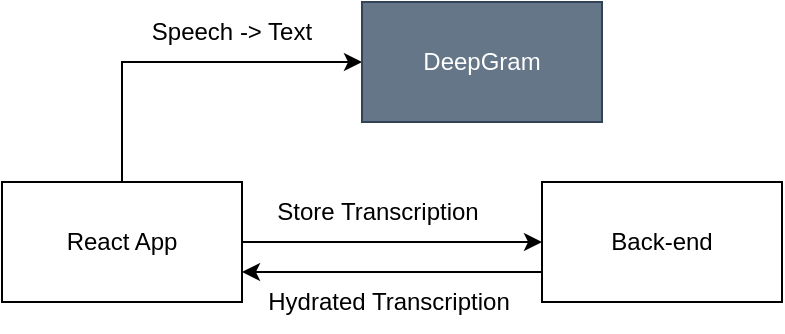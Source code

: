<mxfile version="27.0.9">
  <diagram name="Page-1" id="9rbPrN32QuSk9-W0qlKk">
    <mxGraphModel dx="1106" dy="759" grid="1" gridSize="10" guides="1" tooltips="1" connect="1" arrows="1" fold="1" page="1" pageScale="1" pageWidth="1700" pageHeight="1100" math="0" shadow="0">
      <root>
        <mxCell id="0" />
        <mxCell id="1" parent="0" />
        <mxCell id="cARIRFYykQStAHjUf8yy-5" style="edgeStyle=orthogonalEdgeStyle;rounded=0;orthogonalLoop=1;jettySize=auto;html=1;exitX=1;exitY=0.5;exitDx=0;exitDy=0;" edge="1" parent="1" source="cARIRFYykQStAHjUf8yy-1" target="cARIRFYykQStAHjUf8yy-4">
          <mxGeometry relative="1" as="geometry" />
        </mxCell>
        <mxCell id="cARIRFYykQStAHjUf8yy-6" style="edgeStyle=orthogonalEdgeStyle;rounded=0;orthogonalLoop=1;jettySize=auto;html=1;exitX=0.5;exitY=0;exitDx=0;exitDy=0;entryX=0;entryY=0.5;entryDx=0;entryDy=0;" edge="1" parent="1" source="cARIRFYykQStAHjUf8yy-1" target="cARIRFYykQStAHjUf8yy-2">
          <mxGeometry relative="1" as="geometry" />
        </mxCell>
        <mxCell id="cARIRFYykQStAHjUf8yy-1" value="React App" style="rounded=0;whiteSpace=wrap;html=1;" vertex="1" parent="1">
          <mxGeometry x="290" y="310" width="120" height="60" as="geometry" />
        </mxCell>
        <mxCell id="cARIRFYykQStAHjUf8yy-2" value="DeepGram" style="rounded=0;whiteSpace=wrap;html=1;fillColor=#647687;strokeColor=#314354;fontColor=#ffffff;" vertex="1" parent="1">
          <mxGeometry x="470" y="220" width="120" height="60" as="geometry" />
        </mxCell>
        <mxCell id="cARIRFYykQStAHjUf8yy-11" style="edgeStyle=orthogonalEdgeStyle;rounded=0;orthogonalLoop=1;jettySize=auto;html=1;exitX=0;exitY=0.75;exitDx=0;exitDy=0;entryX=1;entryY=0.75;entryDx=0;entryDy=0;" edge="1" parent="1" source="cARIRFYykQStAHjUf8yy-4" target="cARIRFYykQStAHjUf8yy-1">
          <mxGeometry relative="1" as="geometry" />
        </mxCell>
        <mxCell id="cARIRFYykQStAHjUf8yy-4" value="Back-end" style="rounded=0;whiteSpace=wrap;html=1;" vertex="1" parent="1">
          <mxGeometry x="560" y="310" width="120" height="60" as="geometry" />
        </mxCell>
        <mxCell id="cARIRFYykQStAHjUf8yy-7" value="Speech -&amp;gt; Text" style="text;html=1;align=center;verticalAlign=middle;whiteSpace=wrap;rounded=0;" vertex="1" parent="1">
          <mxGeometry x="360" y="220" width="90" height="30" as="geometry" />
        </mxCell>
        <mxCell id="cARIRFYykQStAHjUf8yy-8" value="Store Transcription" style="text;html=1;align=center;verticalAlign=middle;whiteSpace=wrap;rounded=0;" vertex="1" parent="1">
          <mxGeometry x="423" y="310" width="110" height="30" as="geometry" />
        </mxCell>
        <mxCell id="cARIRFYykQStAHjUf8yy-12" value="Hydrated Transcription" style="text;html=1;align=center;verticalAlign=middle;resizable=0;points=[];autosize=1;strokeColor=none;fillColor=none;" vertex="1" parent="1">
          <mxGeometry x="413" y="355" width="140" height="30" as="geometry" />
        </mxCell>
      </root>
    </mxGraphModel>
  </diagram>
</mxfile>
